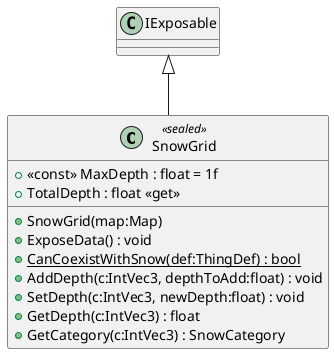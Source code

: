 @startuml
class SnowGrid <<sealed>> {
    + <<const>> MaxDepth : float = 1f
    + TotalDepth : float <<get>>
    + SnowGrid(map:Map)
    + ExposeData() : void
    + {static} CanCoexistWithSnow(def:ThingDef) : bool
    + AddDepth(c:IntVec3, depthToAdd:float) : void
    + SetDepth(c:IntVec3, newDepth:float) : void
    + GetDepth(c:IntVec3) : float
    + GetCategory(c:IntVec3) : SnowCategory
}
IExposable <|-- SnowGrid
@enduml
